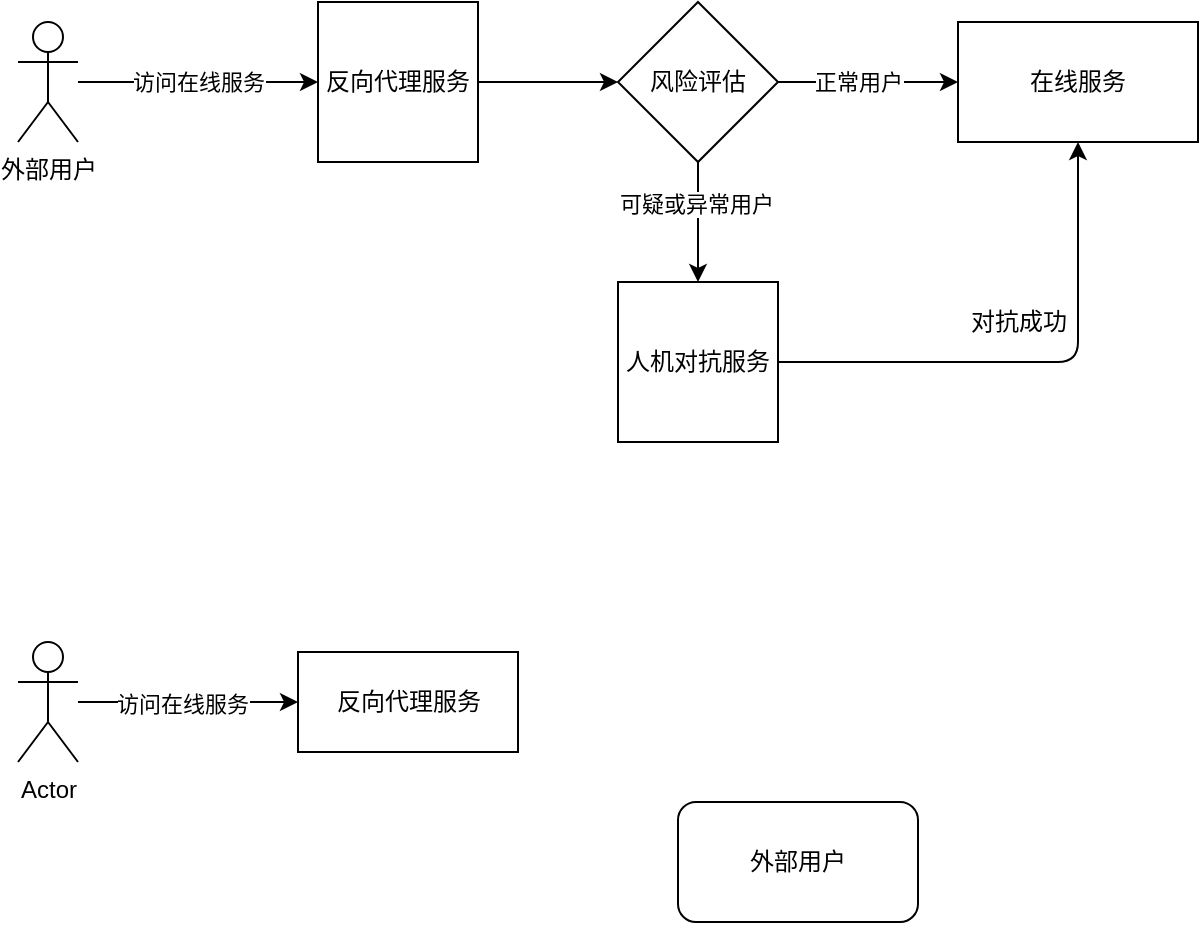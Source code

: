 <mxfile version="14.1.4" type="github">
  <diagram id="JvHWomXTufXELanwR_23" name="第 1 页">
    <mxGraphModel dx="1026" dy="500" grid="1" gridSize="10" guides="1" tooltips="1" connect="1" arrows="1" fold="1" page="1" pageScale="1" pageWidth="850" pageHeight="1100" math="0" shadow="0">
      <root>
        <mxCell id="0" />
        <mxCell id="1" parent="0" />
        <mxCell id="sVGBowNL3PxadWzg95NV-1" value="在线服务" style="rounded=0;whiteSpace=wrap;html=1;" vertex="1" parent="1">
          <mxGeometry x="540" y="170" width="120" height="60" as="geometry" />
        </mxCell>
        <mxCell id="sVGBowNL3PxadWzg95NV-2" value="外部用户" style="shape=umlActor;verticalLabelPosition=bottom;verticalAlign=top;html=1;outlineConnect=0;" vertex="1" parent="1">
          <mxGeometry x="70" y="170" width="30" height="60" as="geometry" />
        </mxCell>
        <mxCell id="sVGBowNL3PxadWzg95NV-9" value="" style="edgeStyle=orthogonalEdgeStyle;rounded=0;orthogonalLoop=1;jettySize=auto;html=1;" edge="1" parent="1" source="sVGBowNL3PxadWzg95NV-4" target="sVGBowNL3PxadWzg95NV-6">
          <mxGeometry relative="1" as="geometry" />
        </mxCell>
        <mxCell id="sVGBowNL3PxadWzg95NV-4" value="反向代理服务" style="whiteSpace=wrap;html=1;aspect=fixed;" vertex="1" parent="1">
          <mxGeometry x="220" y="160" width="80" height="80" as="geometry" />
        </mxCell>
        <mxCell id="sVGBowNL3PxadWzg95NV-5" value="访问在线服务" style="endArrow=classic;html=1;entryX=0;entryY=0.5;entryDx=0;entryDy=0;" edge="1" parent="1" source="sVGBowNL3PxadWzg95NV-2" target="sVGBowNL3PxadWzg95NV-4">
          <mxGeometry width="50" height="50" relative="1" as="geometry">
            <mxPoint x="400" y="290" as="sourcePoint" />
            <mxPoint x="450" y="240" as="targetPoint" />
          </mxGeometry>
        </mxCell>
        <mxCell id="sVGBowNL3PxadWzg95NV-10" value="" style="edgeStyle=orthogonalEdgeStyle;rounded=0;orthogonalLoop=1;jettySize=auto;html=1;" edge="1" parent="1" source="sVGBowNL3PxadWzg95NV-6" target="sVGBowNL3PxadWzg95NV-1">
          <mxGeometry relative="1" as="geometry" />
        </mxCell>
        <mxCell id="sVGBowNL3PxadWzg95NV-11" value="正常用户" style="edgeLabel;html=1;align=center;verticalAlign=middle;resizable=0;points=[];" vertex="1" connectable="0" parent="sVGBowNL3PxadWzg95NV-10">
          <mxGeometry x="-0.4" y="1" relative="1" as="geometry">
            <mxPoint x="13" y="1" as="offset" />
          </mxGeometry>
        </mxCell>
        <mxCell id="sVGBowNL3PxadWzg95NV-12" value="" style="edgeStyle=orthogonalEdgeStyle;rounded=0;orthogonalLoop=1;jettySize=auto;html=1;entryX=0.5;entryY=0;entryDx=0;entryDy=0;" edge="1" parent="1" source="sVGBowNL3PxadWzg95NV-6" target="sVGBowNL3PxadWzg95NV-19">
          <mxGeometry relative="1" as="geometry">
            <mxPoint x="410" y="300" as="targetPoint" />
          </mxGeometry>
        </mxCell>
        <mxCell id="sVGBowNL3PxadWzg95NV-20" value="可疑或异常用户" style="edgeLabel;html=1;align=center;verticalAlign=middle;resizable=0;points=[];" vertex="1" connectable="0" parent="sVGBowNL3PxadWzg95NV-12">
          <mxGeometry x="-0.3" y="-1" relative="1" as="geometry">
            <mxPoint as="offset" />
          </mxGeometry>
        </mxCell>
        <mxCell id="sVGBowNL3PxadWzg95NV-6" value="风险评估" style="rhombus;whiteSpace=wrap;html=1;" vertex="1" parent="1">
          <mxGeometry x="370" y="160" width="80" height="80" as="geometry" />
        </mxCell>
        <mxCell id="sVGBowNL3PxadWzg95NV-17" value="" style="edgeStyle=segmentEdgeStyle;endArrow=classic;html=1;entryX=0.5;entryY=1;entryDx=0;entryDy=0;exitX=1;exitY=0.5;exitDx=0;exitDy=0;" edge="1" parent="1" source="sVGBowNL3PxadWzg95NV-19" target="sVGBowNL3PxadWzg95NV-1">
          <mxGeometry width="50" height="50" relative="1" as="geometry">
            <mxPoint x="470" y="340" as="sourcePoint" />
            <mxPoint x="520" y="290" as="targetPoint" />
          </mxGeometry>
        </mxCell>
        <mxCell id="sVGBowNL3PxadWzg95NV-18" value="对抗成功" style="text;html=1;align=center;verticalAlign=middle;resizable=0;points=[];autosize=1;" vertex="1" parent="1">
          <mxGeometry x="540" y="310" width="60" height="20" as="geometry" />
        </mxCell>
        <mxCell id="sVGBowNL3PxadWzg95NV-19" value="人机对抗服务" style="whiteSpace=wrap;html=1;aspect=fixed;" vertex="1" parent="1">
          <mxGeometry x="370" y="300" width="80" height="80" as="geometry" />
        </mxCell>
        <mxCell id="sVGBowNL3PxadWzg95NV-24" value="" style="edgeStyle=orthogonalEdgeStyle;rounded=0;orthogonalLoop=1;jettySize=auto;html=1;" edge="1" parent="1" source="sVGBowNL3PxadWzg95NV-22" target="sVGBowNL3PxadWzg95NV-23">
          <mxGeometry relative="1" as="geometry" />
        </mxCell>
        <mxCell id="sVGBowNL3PxadWzg95NV-25" value="访问在线服务" style="edgeLabel;html=1;align=center;verticalAlign=middle;resizable=0;points=[];" vertex="1" connectable="0" parent="sVGBowNL3PxadWzg95NV-24">
          <mxGeometry x="-0.054" y="-1" relative="1" as="geometry">
            <mxPoint as="offset" />
          </mxGeometry>
        </mxCell>
        <mxCell id="sVGBowNL3PxadWzg95NV-22" value="Actor" style="shape=umlActor;verticalLabelPosition=bottom;verticalAlign=top;html=1;" vertex="1" parent="1">
          <mxGeometry x="70" y="480" width="30" height="60" as="geometry" />
        </mxCell>
        <mxCell id="sVGBowNL3PxadWzg95NV-23" value="反向代理服务" style="html=1;" vertex="1" parent="1">
          <mxGeometry x="210" y="485" width="110" height="50" as="geometry" />
        </mxCell>
        <mxCell id="sVGBowNL3PxadWzg95NV-26" value="外部用户" style="rounded=1;whiteSpace=wrap;html=1;" vertex="1" parent="1">
          <mxGeometry x="400" y="560" width="120" height="60" as="geometry" />
        </mxCell>
      </root>
    </mxGraphModel>
  </diagram>
</mxfile>
